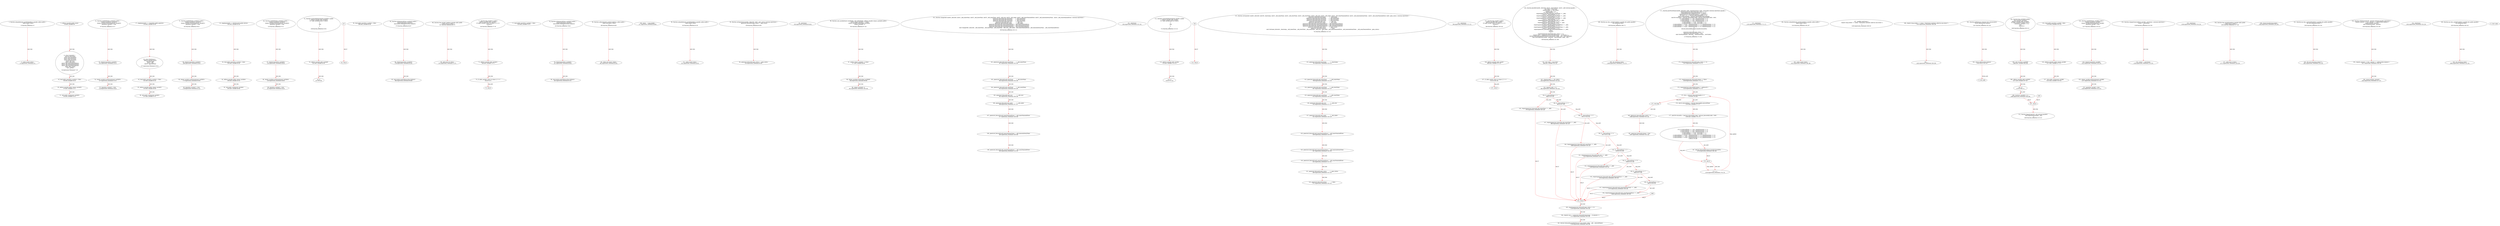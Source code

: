 digraph  {
13 [label="2_ function unhandledsend_unchk26(address payable callee) public {\n    callee.send(5 ether);\n  }\n13-function_definition-3-5", method="unhandledsend_unchk26(address payable callee)", type_label=function_definition];
21 [label="3_ callee.send(5 ether);\n21-expression_statement-4-4", method="unhandledsend_unchk26(address payable callee)", type_label=expression_statement];
29 [label="5_ address payable public owner;\n29-new_variable-6-6", method="", type_label=new_variable];
34 [label="6_ struct GameInfo {\n    uint256 timestamp;\n    uint32 odd_homeTeam;\n    uint32 odd_drawTeam; \n    uint32 odd_awayTeam;\n    uint32 odd_over;\n    uint32 odd_under;\n    uint32 odd_homeTeamAndDraw;\n    uint32 odd_homeAndAwayTeam;\n    uint32 odd_awayTeamAndDraw;\n    uint8  open_status;\n    bool   isDone;\n  }\n34-expression_statement-7-19", method="GameInfo()", type_label=expression_statement];
80 [label="19_ bool public payedOut_unchk20 = false;\n80-new_variable-20-20", method="", type_label=new_variable];
87 [label="20_ address payable public winner_unchk20;\n87-new_variable-21-21", method="", type_label=new_variable];
92 [label="21_ uint public winAmount_unchk20;\n92-new_variable-22-22", method="", type_label=new_variable];
97 [label="22_ function sendToWinner_unchk20() public {\n        require(!payedOut_unchk20);\n        winner_unchk20.send(winAmount_unchk20);\n        payedOut_unchk20 = true;\n    }\n97-function_definition-23-27", method="sendToWinner_unchk20()", type_label=function_definition];
101 [label="23_ require(!payedOut_unchk20);\n101-expression_statement-24-24", method="sendToWinner_unchk20()", type_label=expression_statement];
107 [label="24_ winner_unchk20.send(winAmount_unchk20);\n107-expression_statement-25-25", method="sendToWinner_unchk20()", type_label=expression_statement];
114 [label="25_ payedOut_unchk20 = true;\n114-expression_statement-26-26", method="sendToWinner_unchk20()", type_label=expression_statement];
119 [label="27_ mapping(uint64 => GameInfo) public gameList;\n119-new_variable-28-28", method="", type_label=new_variable];
127 [label="28_ struct BetFixture {\n    address payable player;\n    uint256 stake;\n    uint32  odd;\n    uint16  selectedTeam;\n  }\n127-expression_statement-29-34", method="BetFixture()", type_label=expression_statement];
145 [label="34_ bool public payedOut_unchk32 = false;\n145-new_variable-35-35", method="", type_label=new_variable];
152 [label="35_ address payable public winner_unchk32;\n152-new_variable-36-36", method="", type_label=new_variable];
157 [label="36_ uint public winAmount_unchk32;\n157-new_variable-37-37", method="", type_label=new_variable];
162 [label="37_ function sendToWinner_unchk32() public {\n        require(!payedOut_unchk32);\n        winner_unchk32.send(winAmount_unchk32);\n        payedOut_unchk32 = true;\n    }\n162-function_definition-38-42", method="sendToWinner_unchk32()", type_label=function_definition];
166 [label="38_ require(!payedOut_unchk32);\n166-expression_statement-39-39", method="sendToWinner_unchk32()", type_label=expression_statement];
172 [label="39_ winner_unchk32.send(winAmount_unchk32);\n172-expression_statement-40-40", method="sendToWinner_unchk32()", type_label=expression_statement];
179 [label="40_ payedOut_unchk32 = true;\n179-expression_statement-41-41", method="sendToWinner_unchk32()", type_label=expression_statement];
184 [label="42_ mapping(uint64 => BetFixture[]) public betList;\n184-new_variable-43-43", method="", type_label=new_variable];
193 [label="43_ bool public payedOut_unchk44 = false;\n193-new_variable-44-44", method="", type_label=new_variable];
200 [label="44_ address payable public winner_unchk44;\n200-new_variable-45-45", method="", type_label=new_variable];
205 [label="45_ uint public winAmount_unchk44;\n205-new_variable-46-46", method="", type_label=new_variable];
210 [label="46_ function sendToWinner_unchk44() public {\n        require(!payedOut_unchk44);\n        winner_unchk44.send(winAmount_unchk44);\n        payedOut_unchk44 = true;\n    }\n210-function_definition-47-51", method="sendToWinner_unchk44()", type_label=function_definition];
214 [label="47_ require(!payedOut_unchk44);\n214-expression_statement-48-48", method="sendToWinner_unchk44()", type_label=expression_statement];
220 [label="48_ winner_unchk44.send(winAmount_unchk44);\n220-expression_statement-49-49", method="sendToWinner_unchk44()", type_label=expression_statement];
227 [label="49_ payedOut_unchk44 = true;\n227-expression_statement-50-50", method="sendToWinner_unchk44()", type_label=expression_statement];
238 [label="52_ function UncheckedExternalCall_unchk40 () public\n{  address payable addr_unchk40;\n   if (! addr_unchk40.send (2 ether))  \n      { \n      }\n	else\n      { \n      }\n}\n238-function_definition-53-61", method="UncheckedExternalCall_unchk40()", type_label=function_definition];
242 [label="53_ address payable addr_unchk40;\n242-new_variable-54-54", method="UncheckedExternalCall_unchk40()", type_label=new_variable];
247 [label="54_ if\n247-if-55-60", method="UncheckedExternalCall_unchk40()", type_label=if];
1915 [label="54_ end_if", method="UncheckedExternalCall_unchk40()", type_label=end_if];
268 [label="62_ bool public payedOut_unchk33 = false;\n268-new_variable-63-63", method="", type_label=new_variable];
275 [label="63_ function withdrawLeftOver_unchk33() public {\n        require(payedOut_unchk33);\n        msg.sender.send(address(this).balance);\n    }\n275-function_definition-64-67", method="withdrawLeftOver_unchk33()", type_label=function_definition];
279 [label="64_ require(payedOut_unchk33);\n279-expression_statement-65-65", method="withdrawLeftOver_unchk33()", type_label=expression_statement];
284 [label="65_ msg.sender.send(address(this).balance);\n284-expression_statement-66-66", method="withdrawLeftOver_unchk33()", type_label=expression_statement];
307 [label="68_ function bug_unchk27(address payable addr) public\n      {addr.send (42 ether); }\n307-function_definition-69-70", method="bug_unchk27(address payable addr)", type_label=function_definition];
315 [label="69_ addr.send (42 ether);\n315-expression_statement-70-70", method="bug_unchk27(address payable addr)", type_label=expression_statement];
345 [label="71_ function bug_unchk31() public{\naddress payable addr_unchk31;\nif (!addr_unchk31.send (10 ether) || 1==1)\n	{revert();}\n}\n345-function_definition-72-76", method="bug_unchk31()", type_label=function_definition];
349 [label="72_ address payable addr_unchk31;\n349-new_variable-73-73", method="bug_unchk31()", type_label=new_variable];
354 [label="73_ if_!addr_unchk31.send (10 ether) || 1==1\n354-if-74-75", method="bug_unchk31()", type_label=if];
2022 [label="73_ end_if", method="bug_unchk31()", type_label=end_if];
416 [label="77_ bool public payedOut_unchk45 = false;\n416-new_variable-78-78", method="", type_label=new_variable];
423 [label="78_ function withdrawLeftOver_unchk45() public {\n        require(payedOut_unchk45);\n        msg.sender.send(address(this).balance);\n    }\n423-function_definition-79-82", method="withdrawLeftOver_unchk45()", type_label=function_definition];
427 [label="79_ require(payedOut_unchk45);\n427-expression_statement-80-80", method="withdrawLeftOver_unchk45()", type_label=expression_statement];
432 [label="80_ msg.sender.send(address(this).balance);\n432-expression_statement-81-81", method="withdrawLeftOver_unchk45()", type_label=expression_statement];
483 [label="83_ function callnotchecked_unchk13(address callee) public {\n    callee.call.value(1 ether);\n  }\n483-function_definition-84-86", method="callnotchecked_unchk13(address callee)", type_label=function_definition];
491 [label="84_ callee.call.value(1 ether);\n491-expression_statement-85-85", method="callnotchecked_unchk13(address callee)", type_label=expression_statement];
517 [label="88_ owner   = msg.sender;\n517-expression_statement-89-89", method="", type_label=expression_statement];
523 [label="90_ function unhandledsend_unchk38(address payable callee) public {\n    callee.send(5 ether);\n  }\n523-function_definition-91-93", method="unhandledsend_unchk38(address payable callee)", type_label=function_definition];
531 [label="91_ callee.send(5 ether);\n531-expression_statement-92-92", method="unhandledsend_unchk38(address payable callee)", type_label=expression_statement];
539 [label="93_ function setOpenStatus(uint64 _fixtureId, uint8 _open_status) external onlyOwner {\n    gameList[_fixtureId].open_status = _open_status;\n  }\n539-function_definition-94-96", method="setOpenStatus(uint64 _fixtureId,uint8 _open_status)", type_label=function_definition];
550 [label="93_ onlyOwner\n550-expression_statement-94-94", method="setOpenStatus(uint64 _fixtureId,uint8 _open_status)", type_label=expression_statement];
553 [label="94_ gameList[_fixtureId].open_status = _open_status;\n553-expression_statement-95-95", method="setOpenStatus(uint64 _fixtureId,uint8 _open_status)", type_label=expression_statement];
561 [label="96_ function cash_unchk46(uint roundIndex, uint subpotIndex, address payable winner_unchk46) public{\n        uint64 subpot_unchk46 = 3 ether;\n        winner_unchk46.send(subpot_unchk46);   \n        subpot_unchk46= 0;\n}\n561-function_definition-97-101", method="cash_unchk46(uint roundIndex,uint subpotIndex,address payable winner_unchk46)", type_label=function_definition];
577 [label="97_ uint64 subpot_unchk46 = 3 ether;\n577-new_variable-98-98", method="cash_unchk46(uint roundIndex,uint subpotIndex,address payable winner_unchk46)", type_label=new_variable];
584 [label="98_ winner_unchk46.send(subpot_unchk46);\n584-expression_statement-99-99", method="cash_unchk46(uint roundIndex,uint subpotIndex,address payable winner_unchk46)", type_label=expression_statement];
591 [label="99_ subpot_unchk46= 0;\n591-expression_statement-100-100", method="cash_unchk46(uint roundIndex,uint subpotIndex,address payable winner_unchk46)", type_label=expression_statement];
595 [label="101_ function changeOdd (uint64 _fixtureId, uint32 _odd_homeTeam, uint32 _odd_drawTeam, uint32 _odd_awayTeam, uint32 _odd_over, uint32 _odd_under, uint32 _odd_homeTeamAndDraw, uint32 _odd_homeAndAwayTeam , uint32 _odd_awayTeamAndDraw ) external onlyOwner {\n    gameList[_fixtureId].odd_homeTeam        = _odd_homeTeam;\n    gameList[_fixtureId].odd_drawTeam        = _odd_drawTeam;\n    gameList[_fixtureId].odd_awayTeam        = _odd_awayTeam;\n    gameList[_fixtureId].odd_over            = _odd_over;\n    gameList[_fixtureId].odd_under           = _odd_under;\n    gameList[_fixtureId].odd_homeTeamAndDraw = _odd_homeTeamAndDraw;\n    gameList[_fixtureId].odd_homeAndAwayTeam = _odd_homeAndAwayTeam;\n    gameList[_fixtureId].odd_awayTeamAndDraw = _odd_awayTeamAndDraw;\n    emit ChangeOdd (_fixtureId, _odd_homeTeam, _odd_drawTeam, _odd_awayTeam, _odd_over, _odd_under, _odd_homeTeamAndDraw, _odd_homeAndAwayTeam , _odd_awayTeamAndDraw);\n  }\n595-function_definition-102-112", method="changeOdd(uint64 _fixtureId,uint32 _odd_homeTeam,uint32 _odd_drawTeam,uint32 _odd_awayTeam,uint32 _odd_over,uint32 _odd_under,uint32 _odd_homeTeamAndDraw,uint32 _odd_homeAndAwayTeam,uint32 _odd_awayTeamAndDraw)", type_label=function_definition];
634 [label="101_ onlyOwner\n634-expression_statement-102-102", method="changeOdd(uint64 _fixtureId,uint32 _odd_homeTeam,uint32 _odd_drawTeam,uint32 _odd_awayTeam,uint32 _odd_over,uint32 _odd_under,uint32 _odd_homeTeamAndDraw,uint32 _odd_homeAndAwayTeam,uint32 _odd_awayTeamAndDraw)", type_label=expression_statement];
637 [label="102_ gameList[_fixtureId].odd_homeTeam        = _odd_homeTeam;\n637-expression_statement-103-103", method="changeOdd(uint64 _fixtureId,uint32 _odd_homeTeam,uint32 _odd_drawTeam,uint32 _odd_awayTeam,uint32 _odd_over,uint32 _odd_under,uint32 _odd_homeTeamAndDraw,uint32 _odd_homeAndAwayTeam,uint32 _odd_awayTeamAndDraw)", type_label=expression_statement];
645 [label="103_ gameList[_fixtureId].odd_drawTeam        = _odd_drawTeam;\n645-expression_statement-104-104", method="changeOdd(uint64 _fixtureId,uint32 _odd_homeTeam,uint32 _odd_drawTeam,uint32 _odd_awayTeam,uint32 _odd_over,uint32 _odd_under,uint32 _odd_homeTeamAndDraw,uint32 _odd_homeAndAwayTeam,uint32 _odd_awayTeamAndDraw)", type_label=expression_statement];
653 [label="104_ gameList[_fixtureId].odd_awayTeam        = _odd_awayTeam;\n653-expression_statement-105-105", method="changeOdd(uint64 _fixtureId,uint32 _odd_homeTeam,uint32 _odd_drawTeam,uint32 _odd_awayTeam,uint32 _odd_over,uint32 _odd_under,uint32 _odd_homeTeamAndDraw,uint32 _odd_homeAndAwayTeam,uint32 _odd_awayTeamAndDraw)", type_label=expression_statement];
661 [label="105_ gameList[_fixtureId].odd_over            = _odd_over;\n661-expression_statement-106-106", method="changeOdd(uint64 _fixtureId,uint32 _odd_homeTeam,uint32 _odd_drawTeam,uint32 _odd_awayTeam,uint32 _odd_over,uint32 _odd_under,uint32 _odd_homeTeamAndDraw,uint32 _odd_homeAndAwayTeam,uint32 _odd_awayTeamAndDraw)", type_label=expression_statement];
669 [label="106_ gameList[_fixtureId].odd_under           = _odd_under;\n669-expression_statement-107-107", method="changeOdd(uint64 _fixtureId,uint32 _odd_homeTeam,uint32 _odd_drawTeam,uint32 _odd_awayTeam,uint32 _odd_over,uint32 _odd_under,uint32 _odd_homeTeamAndDraw,uint32 _odd_homeAndAwayTeam,uint32 _odd_awayTeamAndDraw)", type_label=expression_statement];
677 [label="107_ gameList[_fixtureId].odd_homeTeamAndDraw = _odd_homeTeamAndDraw;\n677-expression_statement-108-108", method="changeOdd(uint64 _fixtureId,uint32 _odd_homeTeam,uint32 _odd_drawTeam,uint32 _odd_awayTeam,uint32 _odd_over,uint32 _odd_under,uint32 _odd_homeTeamAndDraw,uint32 _odd_homeAndAwayTeam,uint32 _odd_awayTeamAndDraw)", type_label=expression_statement];
685 [label="108_ gameList[_fixtureId].odd_homeAndAwayTeam = _odd_homeAndAwayTeam;\n685-expression_statement-109-109", method="changeOdd(uint64 _fixtureId,uint32 _odd_homeTeam,uint32 _odd_drawTeam,uint32 _odd_awayTeam,uint32 _odd_over,uint32 _odd_under,uint32 _odd_homeTeamAndDraw,uint32 _odd_homeAndAwayTeam,uint32 _odd_awayTeamAndDraw)", type_label=expression_statement];
693 [label="109_ gameList[_fixtureId].odd_awayTeamAndDraw = _odd_awayTeamAndDraw;\n693-expression_statement-110-110", method="changeOdd(uint64 _fixtureId,uint32 _odd_homeTeam,uint32 _odd_drawTeam,uint32 _odd_awayTeam,uint32 _odd_over,uint32 _odd_under,uint32 _odd_homeTeamAndDraw,uint32 _odd_homeAndAwayTeam,uint32 _odd_awayTeamAndDraw)", type_label=expression_statement];
721 [label="112_ function UncheckedExternalCall_unchk4 () public\n{  address payable addr_unchk4;\n   if (! addr_unchk4.send (42 ether))  \n      { \n      }\n	else\n      { \n      }\n}\n721-function_definition-113-121", method="UncheckedExternalCall_unchk4()", type_label=function_definition];
725 [label="113_ address payable addr_unchk4;\n725-new_variable-114-114", method="UncheckedExternalCall_unchk4()", type_label=new_variable];
730 [label="114_ if\n730-if-115-120", method="UncheckedExternalCall_unchk4()", type_label=if];
2398 [label="114_ end_if", method="UncheckedExternalCall_unchk4()", type_label=end_if];
741 [label="121_ function setGameInfo (uint64 _fixtureId, uint256 _timestamp, uint32 _odd_homeTeam, uint32 _odd_drawTeam, uint32 _odd_awayTeam, uint32 _odd_over, uint32 _odd_under, uint32 _odd_homeTeamAndDraw, uint32 _odd_homeAndAwayTeam , uint32 _odd_awayTeamAndDraw, uint8 _open_status ) external onlyOwner {\n    gameList[_fixtureId].timestamp           = _timestamp;\n    gameList[_fixtureId].odd_homeTeam        = _odd_homeTeam;\n    gameList[_fixtureId].odd_drawTeam        = _odd_drawTeam;\n    gameList[_fixtureId].odd_awayTeam        = _odd_awayTeam;\n    gameList[_fixtureId].odd_over            = _odd_over;\n    gameList[_fixtureId].odd_under           = _odd_under;\n    gameList[_fixtureId].odd_homeTeamAndDraw = _odd_homeTeamAndDraw;\n    gameList[_fixtureId].odd_homeAndAwayTeam = _odd_homeAndAwayTeam;\n    gameList[_fixtureId].odd_awayTeamAndDraw = _odd_awayTeamAndDraw;\n    gameList[_fixtureId].open_status         = _open_status;\n    gameList[_fixtureId].isDone              = false;\n    emit SetGame(_fixtureId, _timestamp, _odd_homeTeam, _odd_drawTeam, _odd_awayTeam, _odd_over, _odd_under, _odd_homeTeamAndDraw, _odd_homeAndAwayTeam , _odd_awayTeamAndDraw, _open_status);\n  }\n741-function_definition-122-135", method="setGameInfo(uint64 _fixtureId,uint256 _timestamp,uint32 _odd_homeTeam,uint32 _odd_drawTeam,uint32 _odd_awayTeam,uint32 _odd_over,uint32 _odd_under,uint32 _odd_homeTeamAndDraw,uint32 _odd_homeAndAwayTeam,uint32 _odd_awayTeamAndDraw,uint8 _open_status)", type_label=function_definition];
788 [label="121_ onlyOwner\n788-expression_statement-122-122", method="setGameInfo(uint64 _fixtureId,uint256 _timestamp,uint32 _odd_homeTeam,uint32 _odd_drawTeam,uint32 _odd_awayTeam,uint32 _odd_over,uint32 _odd_under,uint32 _odd_homeTeamAndDraw,uint32 _odd_homeAndAwayTeam,uint32 _odd_awayTeamAndDraw,uint8 _open_status)", type_label=expression_statement];
791 [label="122_ gameList[_fixtureId].timestamp           = _timestamp;\n791-expression_statement-123-123", method="setGameInfo(uint64 _fixtureId,uint256 _timestamp,uint32 _odd_homeTeam,uint32 _odd_drawTeam,uint32 _odd_awayTeam,uint32 _odd_over,uint32 _odd_under,uint32 _odd_homeTeamAndDraw,uint32 _odd_homeAndAwayTeam,uint32 _odd_awayTeamAndDraw,uint8 _open_status)", type_label=expression_statement];
799 [label="123_ gameList[_fixtureId].odd_homeTeam        = _odd_homeTeam;\n799-expression_statement-124-124", method="setGameInfo(uint64 _fixtureId,uint256 _timestamp,uint32 _odd_homeTeam,uint32 _odd_drawTeam,uint32 _odd_awayTeam,uint32 _odd_over,uint32 _odd_under,uint32 _odd_homeTeamAndDraw,uint32 _odd_homeAndAwayTeam,uint32 _odd_awayTeamAndDraw,uint8 _open_status)", type_label=expression_statement];
807 [label="124_ gameList[_fixtureId].odd_drawTeam        = _odd_drawTeam;\n807-expression_statement-125-125", method="setGameInfo(uint64 _fixtureId,uint256 _timestamp,uint32 _odd_homeTeam,uint32 _odd_drawTeam,uint32 _odd_awayTeam,uint32 _odd_over,uint32 _odd_under,uint32 _odd_homeTeamAndDraw,uint32 _odd_homeAndAwayTeam,uint32 _odd_awayTeamAndDraw,uint8 _open_status)", type_label=expression_statement];
815 [label="125_ gameList[_fixtureId].odd_awayTeam        = _odd_awayTeam;\n815-expression_statement-126-126", method="setGameInfo(uint64 _fixtureId,uint256 _timestamp,uint32 _odd_homeTeam,uint32 _odd_drawTeam,uint32 _odd_awayTeam,uint32 _odd_over,uint32 _odd_under,uint32 _odd_homeTeamAndDraw,uint32 _odd_homeAndAwayTeam,uint32 _odd_awayTeamAndDraw,uint8 _open_status)", type_label=expression_statement];
823 [label="126_ gameList[_fixtureId].odd_over            = _odd_over;\n823-expression_statement-127-127", method="setGameInfo(uint64 _fixtureId,uint256 _timestamp,uint32 _odd_homeTeam,uint32 _odd_drawTeam,uint32 _odd_awayTeam,uint32 _odd_over,uint32 _odd_under,uint32 _odd_homeTeamAndDraw,uint32 _odd_homeAndAwayTeam,uint32 _odd_awayTeamAndDraw,uint8 _open_status)", type_label=expression_statement];
831 [label="127_ gameList[_fixtureId].odd_under           = _odd_under;\n831-expression_statement-128-128", method="setGameInfo(uint64 _fixtureId,uint256 _timestamp,uint32 _odd_homeTeam,uint32 _odd_drawTeam,uint32 _odd_awayTeam,uint32 _odd_over,uint32 _odd_under,uint32 _odd_homeTeamAndDraw,uint32 _odd_homeAndAwayTeam,uint32 _odd_awayTeamAndDraw,uint8 _open_status)", type_label=expression_statement];
839 [label="128_ gameList[_fixtureId].odd_homeTeamAndDraw = _odd_homeTeamAndDraw;\n839-expression_statement-129-129", method="setGameInfo(uint64 _fixtureId,uint256 _timestamp,uint32 _odd_homeTeam,uint32 _odd_drawTeam,uint32 _odd_awayTeam,uint32 _odd_over,uint32 _odd_under,uint32 _odd_homeTeamAndDraw,uint32 _odd_homeAndAwayTeam,uint32 _odd_awayTeamAndDraw,uint8 _open_status)", type_label=expression_statement];
847 [label="129_ gameList[_fixtureId].odd_homeAndAwayTeam = _odd_homeAndAwayTeam;\n847-expression_statement-130-130", method="setGameInfo(uint64 _fixtureId,uint256 _timestamp,uint32 _odd_homeTeam,uint32 _odd_drawTeam,uint32 _odd_awayTeam,uint32 _odd_over,uint32 _odd_under,uint32 _odd_homeTeamAndDraw,uint32 _odd_homeAndAwayTeam,uint32 _odd_awayTeamAndDraw,uint8 _open_status)", type_label=expression_statement];
855 [label="130_ gameList[_fixtureId].odd_awayTeamAndDraw = _odd_awayTeamAndDraw;\n855-expression_statement-131-131", method="setGameInfo(uint64 _fixtureId,uint256 _timestamp,uint32 _odd_homeTeam,uint32 _odd_drawTeam,uint32 _odd_awayTeam,uint32 _odd_over,uint32 _odd_under,uint32 _odd_homeTeamAndDraw,uint32 _odd_homeAndAwayTeam,uint32 _odd_awayTeamAndDraw,uint8 _open_status)", type_label=expression_statement];
863 [label="131_ gameList[_fixtureId].open_status         = _open_status;\n863-expression_statement-132-132", method="setGameInfo(uint64 _fixtureId,uint256 _timestamp,uint32 _odd_homeTeam,uint32 _odd_drawTeam,uint32 _odd_awayTeam,uint32 _odd_over,uint32 _odd_under,uint32 _odd_homeTeamAndDraw,uint32 _odd_homeAndAwayTeam,uint32 _odd_awayTeamAndDraw,uint8 _open_status)", type_label=expression_statement];
871 [label="132_ gameList[_fixtureId].isDone              = false;\n871-expression_statement-133-133", method="setGameInfo(uint64 _fixtureId,uint256 _timestamp,uint32 _odd_homeTeam,uint32 _odd_drawTeam,uint32 _odd_awayTeam,uint32 _odd_over,uint32 _odd_under,uint32 _odd_homeTeamAndDraw,uint32 _odd_homeAndAwayTeam,uint32 _odd_awayTeamAndDraw,uint8 _open_status)", type_label=expression_statement];
904 [label="135_ function bug_unchk7() public{\naddress payable addr_unchk7;\nif (!addr_unchk7.send (10 ether) || 1==1)\n	{revert();}\n}\n904-function_definition-136-140", method="bug_unchk7()", type_label=function_definition];
908 [label="136_ address payable addr_unchk7;\n908-new_variable-137-137", method="bug_unchk7()", type_label=new_variable];
913 [label="137_ if_!addr_unchk7.send (10 ether) || 1==1\n913-if-138-139", method="bug_unchk7()", type_label=if];
2581 [label="137_ end_if", method="bug_unchk7()", type_label=end_if];
929 [label="140_ function placeBet(uint64 _fixtureId, uint16 _selectedTeam, uint32 _odd) external payable  {\n    uint stake = msg.value;\n    require(stake >= .001 ether);\n    require(_odd != 0 );\n    if (_selectedTeam == 1 ) {\n      require(gameList[_fixtureId].odd_homeTeam == _odd);\n    } else if ( _selectedTeam == 2) {\n      require(gameList[_fixtureId].odd_drawTeam == _odd);\n    } else if ( _selectedTeam == 3) {\n      require(gameList[_fixtureId].odd_awayTeam == _odd);\n    } else if ( _selectedTeam == 4) {\n      require(gameList[_fixtureId].odd_over == _odd);\n    } else if ( _selectedTeam == 5) {\n      require(gameList[_fixtureId].odd_under == _odd);\n    } else if ( _selectedTeam == 6) {\n      require(gameList[_fixtureId].odd_homeTeamAndDraw == _odd);\n    } else if ( _selectedTeam == 7) {\n      require(gameList[_fixtureId].odd_homeAndAwayTeam == _odd);\n    } else if ( _selectedTeam == 8) {\n      require(gameList[_fixtureId].odd_awayTeamAndDraw == _odd);\n    } else {\n      revert();\n    }\n    require(gameList[_fixtureId].open_status == 3);\n    require( now < ( gameList[_fixtureId].timestamp  - 10 minutes ) );\n    betList[_fixtureId].push(BetFixture( msg.sender, stake,  _odd, _selectedTeam));\n    emit NewStake(msg.sender, _fixtureId, _selectedTeam, stake, _odd );\n  }\n929-function_definition-141-168", method="placeBet(uint64 _fixtureId,uint16 _selectedTeam,uint32 _odd)", type_label=function_definition];
946 [label="141_ uint stake = msg.value;\n946-new_variable-142-142", method="placeBet(uint64 _fixtureId,uint16 _selectedTeam,uint32 _odd)", type_label=new_variable];
954 [label="142_ require(stake >= .001 ether);\n954-expression_statement-143-143", method="placeBet(uint64 _fixtureId,uint16 _selectedTeam,uint32 _odd)", type_label=expression_statement];
962 [label="143_ require(_odd != 0 );\n962-expression_statement-144-144", method="placeBet(uint64 _fixtureId,uint16 _selectedTeam,uint32 _odd)", type_label=expression_statement];
969 [label="144_ if__selectedTeam == 1\n969-if-145-163", method="placeBet(uint64 _fixtureId,uint16 _selectedTeam,uint32 _odd)", type_label=if];
2637 [label="144_ end_if", method="placeBet(uint64 _fixtureId,uint16 _selectedTeam,uint32 _odd)", type_label=end_if];
974 [label="145_ require(gameList[_fixtureId].odd_homeTeam == _odd);\n974-expression_statement-146-146", method="placeBet(uint64 _fixtureId,uint16 _selectedTeam,uint32 _odd)", type_label=expression_statement];
985 [label="146_ if__selectedTeam == 2\n985-if-147-163", method="placeBet(uint64 _fixtureId,uint16 _selectedTeam,uint32 _odd)", type_label=if];
990 [label="147_ require(gameList[_fixtureId].odd_drawTeam == _odd);\n990-expression_statement-148-148", method="placeBet(uint64 _fixtureId,uint16 _selectedTeam,uint32 _odd)", type_label=expression_statement];
1001 [label="148_ if__selectedTeam == 3\n1001-if-149-163", method="placeBet(uint64 _fixtureId,uint16 _selectedTeam,uint32 _odd)", type_label=if];
1006 [label="149_ require(gameList[_fixtureId].odd_awayTeam == _odd);\n1006-expression_statement-150-150", method="placeBet(uint64 _fixtureId,uint16 _selectedTeam,uint32 _odd)", type_label=expression_statement];
1017 [label="150_ if__selectedTeam == 4\n1017-if-151-163", method="placeBet(uint64 _fixtureId,uint16 _selectedTeam,uint32 _odd)", type_label=if];
1022 [label="151_ require(gameList[_fixtureId].odd_over == _odd);\n1022-expression_statement-152-152", method="placeBet(uint64 _fixtureId,uint16 _selectedTeam,uint32 _odd)", type_label=expression_statement];
1033 [label="152_ if__selectedTeam == 5\n1033-if-153-163", method="placeBet(uint64 _fixtureId,uint16 _selectedTeam,uint32 _odd)", type_label=if];
1038 [label="153_ require(gameList[_fixtureId].odd_under == _odd);\n1038-expression_statement-154-154", method="placeBet(uint64 _fixtureId,uint16 _selectedTeam,uint32 _odd)", type_label=expression_statement];
1049 [label="154_ if__selectedTeam == 6\n1049-if-155-163", method="placeBet(uint64 _fixtureId,uint16 _selectedTeam,uint32 _odd)", type_label=if];
1054 [label="155_ require(gameList[_fixtureId].odd_homeTeamAndDraw == _odd);\n1054-expression_statement-156-156", method="placeBet(uint64 _fixtureId,uint16 _selectedTeam,uint32 _odd)", type_label=expression_statement];
1065 [label="156_ if__selectedTeam == 7\n1065-if-157-163", method="placeBet(uint64 _fixtureId,uint16 _selectedTeam,uint32 _odd)", type_label=if];
1070 [label="157_ require(gameList[_fixtureId].odd_homeAndAwayTeam == _odd);\n1070-expression_statement-158-158", method="placeBet(uint64 _fixtureId,uint16 _selectedTeam,uint32 _odd)", type_label=expression_statement];
1081 [label="158_ if__selectedTeam == 8\n1081-if-159-163", method="placeBet(uint64 _fixtureId,uint16 _selectedTeam,uint32 _odd)", type_label=if];
1086 [label="159_ require(gameList[_fixtureId].odd_awayTeamAndDraw == _odd);\n1086-expression_statement-160-160", method="placeBet(uint64 _fixtureId,uint16 _selectedTeam,uint32 _odd)", type_label=expression_statement];
1100 [label="163_ require(gameList[_fixtureId].open_status == 3);\n1100-expression_statement-164-164", method="placeBet(uint64 _fixtureId,uint16 _selectedTeam,uint32 _odd)", type_label=expression_statement];
1111 [label="164_ require( now < ( gameList[_fixtureId].timestamp  - 10 minutes ) );\n1111-expression_statement-165-165", method="placeBet(uint64 _fixtureId,uint16 _selectedTeam,uint32 _odd)", type_label=expression_statement];
1126 [label="165_ betList[_fixtureId].push(BetFixture( msg.sender, stake,  _odd, _selectedTeam));\n1126-expression_statement-166-166", method="placeBet(uint64 _fixtureId,uint16 _selectedTeam,uint32 _odd)", type_label=expression_statement];
1160 [label="168_ function my_func_unchk23(address payable dst) public payable{\n        dst.send(msg.value);\n    }\n1160-function_definition-169-171", method="my_func_unchk23(address payable dst)", type_label=function_definition];
1169 [label="169_ dst.send(msg.value);\n1169-expression_statement-170-170", method="my_func_unchk23(address payable dst)", type_label=expression_statement];
1178 [label="171_ function givePrizeMoney(uint64 _fixtureId, uint8 _homeDrawAway, uint8 _overUnder) external onlyOwner payable {\n    require(gameList[_fixtureId].open_status == 3);\n    require(gameList[_fixtureId].isDone == false);\n    require(betList[_fixtureId][0].player != address(0) );\n    for (uint i= 0 ; i < betList[_fixtureId].length; i++){\n      uint16 selectedTeam = betList[_fixtureId][i].selectedTeam;\n      uint256 returnEth = (betList[_fixtureId][i].stake * betList[_fixtureId][i].odd) / 1000 ;\n      if ( (selectedTeam == 1 && _homeDrawAway == 1) \n        || (selectedTeam == 2 && _homeDrawAway == 2) \n        || (selectedTeam == 3 && _homeDrawAway == 3) \n        || (selectedTeam == 4 && _overUnder == 1) \n        || (selectedTeam == 5 && _overUnder == 2) \n        || (selectedTeam == 6 && ( _homeDrawAway == 1 || _homeDrawAway == 2) )\n        || (selectedTeam == 7 && ( _homeDrawAway == 1 || _homeDrawAway == 3) )\n        || (selectedTeam == 8 && ( _homeDrawAway == 3 || _homeDrawAway == 2) ) \n        ){ \n        betList[_fixtureId][i].player.transfer(returnEth);\n      }\n    }\n    gameList[_fixtureId].open_status = 5;\n    gameList[_fixtureId].isDone = true;  \n    emit GivePrizeMoney( _fixtureId,  _homeDrawAway,  _overUnder);\n  }\n1178-function_definition-172-194", method="givePrizeMoney(uint64 _fixtureId,uint8 _homeDrawAway,uint8 _overUnder)", type_label=function_definition];
1193 [label="171_ onlyOwner\n1193-expression_statement-172-172", method="givePrizeMoney(uint64 _fixtureId,uint8 _homeDrawAway,uint8 _overUnder)", type_label=expression_statement];
1197 [label="172_ require(gameList[_fixtureId].open_status == 3);\n1197-expression_statement-173-173", method="givePrizeMoney(uint64 _fixtureId,uint8 _homeDrawAway,uint8 _overUnder)", type_label=expression_statement];
1208 [label="173_ require(gameList[_fixtureId].isDone == false);\n1208-expression_statement-174-174", method="givePrizeMoney(uint64 _fixtureId,uint8 _homeDrawAway,uint8 _overUnder)", type_label=expression_statement];
1220 [label="174_ require(betList[_fixtureId][0].player != address(0) );\n1220-expression_statement-175-175", method="givePrizeMoney(uint64 _fixtureId,uint8 _homeDrawAway,uint8 _overUnder)", type_label=expression_statement];
1235 [label="175_ for(i < betList[_fixtureId].length;;i++)\n1235-for-176-190", method="givePrizeMoney(uint64 _fixtureId,uint8 _homeDrawAway,uint8 _overUnder)", type_label=for];
2903 [label="175_ end_loop", method="givePrizeMoney(uint64 _fixtureId,uint8 _homeDrawAway,uint8 _overUnder)", type_label=end_loop];
1250 [label="175_ i++\n1250-expression_statement-176-176", method="givePrizeMoney(uint64 _fixtureId,uint8 _homeDrawAway,uint8 _overUnder)", type_label=expression_statement];
1253 [label="176_ uint16 selectedTeam = betList[_fixtureId][i].selectedTeam;\n1253-new_variable-177-177", method="givePrizeMoney(uint64 _fixtureId,uint8 _homeDrawAway,uint8 _overUnder)", type_label=new_variable];
1265 [label="177_ uint256 returnEth = (betList[_fixtureId][i].stake * betList[_fixtureId][i].odd) / 1000 ;\n1265-new_variable-178-178", method="givePrizeMoney(uint64 _fixtureId,uint8 _homeDrawAway,uint8 _overUnder)", type_label=new_variable];
1288 [label="178_ if_(selectedTeam == 1 && _homeDrawAway == 1) \n        || (selectedTeam == 2 && _homeDrawAway == 2) \n        || (selectedTeam == 3 && _homeDrawAway == 3) \n        || (selectedTeam == 4 && _overUnder == 1) \n        || (selectedTeam == 5 && _overUnder == 2) \n        || (selectedTeam == 6 && ( _homeDrawAway == 1 || _homeDrawAway == 2) )\n        || (selectedTeam == 7 && ( _homeDrawAway == 1 || _homeDrawAway == 3) )\n        || (selectedTeam == 8 && ( _homeDrawAway == 3 || _homeDrawAway == 2) )\n1288-if-179-189", method="givePrizeMoney(uint64 _fixtureId,uint8 _homeDrawAway,uint8 _overUnder)", type_label=if];
2956 [label="178_ end_if", method="givePrizeMoney(uint64 _fixtureId,uint8 _homeDrawAway,uint8 _overUnder)", type_label=end_if];
1376 [label="187_ betList[_fixtureId][i].player.transfer(returnEth);\n1376-expression_statement-188-188", method="givePrizeMoney(uint64 _fixtureId,uint8 _homeDrawAway,uint8 _overUnder)", type_label=expression_statement];
1389 [label="190_ gameList[_fixtureId].open_status = 5;\n1389-expression_statement-191-191", method="givePrizeMoney(uint64 _fixtureId,uint8 _homeDrawAway,uint8 _overUnder)", type_label=expression_statement];
1397 [label="191_ gameList[_fixtureId].isDone = true;\n1397-expression_statement-192-192", method="givePrizeMoney(uint64 _fixtureId,uint8 _homeDrawAway,uint8 _overUnder)", type_label=expression_statement];
1414 [label="194_ function unhandledsend_unchk14(address payable callee) public {\n    callee.send(5 ether);\n  }\n1414-function_definition-195-197", method="unhandledsend_unchk14(address payable callee)", type_label=function_definition];
1422 [label="195_ callee.send(5 ether);\n1422-expression_statement-196-196", method="unhandledsend_unchk14(address payable callee)", type_label=expression_statement];
1430 [label="197_ modifier onlyOwner {\n    require (msg.sender == owner, \"OnlyOwner methods called by non-owner.\");\n    _;\n  }\n1430-expression_statement-198-201", method="", type_label=expression_statement];
1433 [label="198_ require (msg.sender == owner, \"OnlyOwner methods called by non-owner.\");\n1433-expression_statement-199-199", method="", type_label=expression_statement];
1445 [label="199_ _;\n1445-expression_statement-200-200", method="", type_label=expression_statement];
1447 [label="201_ function getBalance() external view returns(uint){\n    return address(this).balance;\n  }\n1447-function_definition-202-204", method="getBalance()", type_label=function_definition];
1456 [label="202_ return address(this).balance;\n1456-return-203-203", method="getBalance()", type_label=return];
1462 [label="204_ function bug_unchk30() public{\nuint receivers_unchk30;\naddress payable addr_unchk30;\nif (!addr_unchk30.send(42 ether))\n	{receivers_unchk30 +=1;}\nelse\n	{revert();}\n}\n1462-function_definition-205-212", method="bug_unchk30()", type_label=function_definition];
1466 [label="205_ uint receivers_unchk30;\n1466-new_variable-206-206", method="bug_unchk30()", type_label=new_variable];
1471 [label="206_ address payable addr_unchk30;\n1471-new_variable-207-207", method="bug_unchk30()", type_label=new_variable];
1476 [label="207_ if\n1476-if-208-211", method="bug_unchk30()", type_label=if];
3144 [label="207_ end_if", method="bug_unchk30()", type_label=end_if];
1486 [label="208_ receivers_unchk30 +=1;\n1486-expression_statement-209-209", method="bug_unchk30()", type_label=expression_statement];
1493 [label="212_ function deposit(uint256 _eth) external payable{\n    emit Deposit(msg.sender, _eth);\n  }\n1493-function_definition-213-215", method="deposit(uint256 _eth)", type_label=function_definition];
1510 [label="215_ bool public payedOut_unchk8 = false;\n1510-new_variable-216-216", method="", type_label=new_variable];
1517 [label="216_ address payable public winner_unchk8;\n1517-new_variable-217-217", method="", type_label=new_variable];
1522 [label="217_ uint public winAmount_unchk8;\n1522-new_variable-218-218", method="", type_label=new_variable];
1527 [label="218_ function sendToWinner_unchk8() public {\n        require(!payedOut_unchk8);\n        winner_unchk8.send(winAmount_unchk8);\n        payedOut_unchk8 = true;\n    }\n1527-function_definition-219-223", method="sendToWinner_unchk8()", type_label=function_definition];
1531 [label="219_ require(!payedOut_unchk8);\n1531-expression_statement-220-220", method="sendToWinner_unchk8()", type_label=expression_statement];
1537 [label="220_ winner_unchk8.send(winAmount_unchk8);\n1537-expression_statement-221-221", method="sendToWinner_unchk8()", type_label=expression_statement];
1544 [label="221_ payedOut_unchk8 = true;\n1544-expression_statement-222-222", method="sendToWinner_unchk8()", type_label=expression_statement];
1549 [label="223_ function changeOwner(address payable _newOwner ) external onlyOwner {\n    owner = _newOwner;\n  }\n1549-function_definition-224-226", method="changeOwner(address payable _newOwner)", type_label=function_definition];
1556 [label="223_ onlyOwner\n1556-expression_statement-224-224", method="changeOwner(address payable _newOwner)", type_label=expression_statement];
1559 [label="224_ owner = _newOwner;\n1559-expression_statement-225-225", method="changeOwner(address payable _newOwner)", type_label=expression_statement];
1563 [label="226_ function bug_unchk39(address payable addr) public\n      {addr.send (4 ether); }\n1563-function_definition-227-228", method="bug_unchk39(address payable addr)", type_label=function_definition];
1571 [label="227_ addr.send (4 ether);\n1571-expression_statement-228-228", method="bug_unchk39(address payable addr)", type_label=expression_statement];
1583 [label="229_ owner.transfer(msg.value);\n1583-expression_statement-230-230", method="", type_label=expression_statement];
1592 [label="231_ function my_func_uncheck36(address payable dst) public payable{\n        dst.call.value(msg.value)(\"\");\n    }\n1592-function_definition-232-234", method="my_func_uncheck36(address payable dst)", type_label=function_definition];
1601 [label="232_ dst.call.value(msg.value)(\"\");\n1601-expression_statement-233-233", method="my_func_uncheck36(address payable dst)", type_label=expression_statement];
1616 [label="234_ function withdraw(uint256 _amount) external payable onlyOwner {\n    require(_amount > 0 && _amount <= address(this).balance );\n    owner.transfer(_amount);\n    emit Withdraw(owner, _amount);\n  }\n1616-function_definition-235-239", method="withdraw(uint256 _amount)", type_label=function_definition];
1624 [label="234_ onlyOwner\n1624-expression_statement-235-235", method="withdraw(uint256 _amount)", type_label=expression_statement];
1627 [label="235_ require(_amount > 0 && _amount <= address(this).balance );\n1627-expression_statement-236-236", method="withdraw(uint256 _amount)", type_label=expression_statement];
1642 [label="236_ owner.transfer(_amount);\n1642-expression_statement-237-237", method="withdraw(uint256 _amount)", type_label=expression_statement];
1655 [label="239_ function my_func_unchk35(address payable dst) public payable{\n        dst.send(msg.value);\n    }\n1655-function_definition-240-242", method="my_func_unchk35(address payable dst)", type_label=function_definition];
1664 [label="240_ dst.send(msg.value);\n1664-expression_statement-241-241", method="my_func_unchk35(address payable dst)", type_label=expression_statement];
1 [label="0_ start_node", method="", type_label=start];
2 [label="0_ exit_node", method="", type_label=exit];
257;
740;
1098;
1491;
13 -> 21  [color=red, controlflow_type=next_line, edge_type=CFG_edge, key=0, label=next_line];
29 -> 34  [color=red, controlflow_type=next_line, edge_type=CFG_edge, key=0, label=next_line];
34 -> 80  [color=red, controlflow_type=next_line, edge_type=CFG_edge, key=0, label=next_line];
80 -> 87  [color=red, controlflow_type=next_line, edge_type=CFG_edge, key=0, label=next_line];
87 -> 92  [color=red, controlflow_type=next_line, edge_type=CFG_edge, key=0, label=next_line];
97 -> 101  [color=red, controlflow_type=next_line, edge_type=CFG_edge, key=0, label=next_line];
101 -> 107  [color=red, controlflow_type=next_line, edge_type=CFG_edge, key=0, label=next_line];
107 -> 114  [color=red, controlflow_type=next_line, edge_type=CFG_edge, key=0, label=next_line];
119 -> 127  [color=red, controlflow_type=next_line, edge_type=CFG_edge, key=0, label=next_line];
127 -> 145  [color=red, controlflow_type=next_line, edge_type=CFG_edge, key=0, label=next_line];
145 -> 152  [color=red, controlflow_type=next_line, edge_type=CFG_edge, key=0, label=next_line];
152 -> 157  [color=red, controlflow_type=next_line, edge_type=CFG_edge, key=0, label=next_line];
162 -> 166  [color=red, controlflow_type=next_line, edge_type=CFG_edge, key=0, label=next_line];
166 -> 172  [color=red, controlflow_type=next_line, edge_type=CFG_edge, key=0, label=next_line];
172 -> 179  [color=red, controlflow_type=next_line, edge_type=CFG_edge, key=0, label=next_line];
184 -> 193  [color=red, controlflow_type=next_line, edge_type=CFG_edge, key=0, label=next_line];
193 -> 200  [color=red, controlflow_type=next_line, edge_type=CFG_edge, key=0, label=next_line];
200 -> 205  [color=red, controlflow_type=next_line, edge_type=CFG_edge, key=0, label=next_line];
210 -> 214  [color=red, controlflow_type=next_line, edge_type=CFG_edge, key=0, label=next_line];
214 -> 220  [color=red, controlflow_type=next_line, edge_type=CFG_edge, key=0, label=next_line];
220 -> 227  [color=red, controlflow_type=next_line, edge_type=CFG_edge, key=0, label=next_line];
238 -> 242  [color=red, controlflow_type=next_line, edge_type=CFG_edge, key=0, label=next_line];
242 -> 247  [color=red, controlflow_type=next_line, edge_type=CFG_edge, key=0, label=next_line];
275 -> 279  [color=red, controlflow_type=next_line, edge_type=CFG_edge, key=0, label=next_line];
279 -> 284  [color=red, controlflow_type=next_line, edge_type=CFG_edge, key=0, label=next_line];
307 -> 315  [color=red, controlflow_type=next_line, edge_type=CFG_edge, key=0, label=next_line];
345 -> 349  [color=red, controlflow_type=next_line, edge_type=CFG_edge, key=0, label=next_line];
349 -> 354  [color=red, controlflow_type=next_line, edge_type=CFG_edge, key=0, label=next_line];
354 -> 2022  [color=red, controlflow_type=neg_next, edge_type=CFG_edge, key=0, label=neg_next];
423 -> 427  [color=red, controlflow_type=next_line, edge_type=CFG_edge, key=0, label=next_line];
427 -> 432  [color=red, controlflow_type=next_line, edge_type=CFG_edge, key=0, label=next_line];
483 -> 491  [color=red, controlflow_type=next_line, edge_type=CFG_edge, key=0, label=next_line];
523 -> 531  [color=red, controlflow_type=next_line, edge_type=CFG_edge, key=0, label=next_line];
539 -> 553  [color=red, controlflow_type=next_line, edge_type=CFG_edge, key=0, label=next_line];
561 -> 577  [color=red, controlflow_type=next_line, edge_type=CFG_edge, key=0, label=next_line];
577 -> 584  [color=red, controlflow_type=next_line, edge_type=CFG_edge, key=0, label=next_line];
584 -> 591  [color=red, controlflow_type=next_line, edge_type=CFG_edge, key=0, label=next_line];
595 -> 637  [color=red, controlflow_type=next_line, edge_type=CFG_edge, key=0, label=next_line];
637 -> 645  [color=red, controlflow_type=next_line, edge_type=CFG_edge, key=0, label=next_line];
645 -> 653  [color=red, controlflow_type=next_line, edge_type=CFG_edge, key=0, label=next_line];
653 -> 661  [color=red, controlflow_type=next_line, edge_type=CFG_edge, key=0, label=next_line];
661 -> 669  [color=red, controlflow_type=next_line, edge_type=CFG_edge, key=0, label=next_line];
669 -> 677  [color=red, controlflow_type=next_line, edge_type=CFG_edge, key=0, label=next_line];
677 -> 685  [color=red, controlflow_type=next_line, edge_type=CFG_edge, key=0, label=next_line];
685 -> 693  [color=red, controlflow_type=next_line, edge_type=CFG_edge, key=0, label=next_line];
721 -> 725  [color=red, controlflow_type=next_line, edge_type=CFG_edge, key=0, label=next_line];
725 -> 730  [color=red, controlflow_type=next_line, edge_type=CFG_edge, key=0, label=next_line];
741 -> 791  [color=red, controlflow_type=next_line, edge_type=CFG_edge, key=0, label=next_line];
791 -> 799  [color=red, controlflow_type=next_line, edge_type=CFG_edge, key=0, label=next_line];
799 -> 807  [color=red, controlflow_type=next_line, edge_type=CFG_edge, key=0, label=next_line];
807 -> 815  [color=red, controlflow_type=next_line, edge_type=CFG_edge, key=0, label=next_line];
815 -> 823  [color=red, controlflow_type=next_line, edge_type=CFG_edge, key=0, label=next_line];
823 -> 831  [color=red, controlflow_type=next_line, edge_type=CFG_edge, key=0, label=next_line];
831 -> 839  [color=red, controlflow_type=next_line, edge_type=CFG_edge, key=0, label=next_line];
839 -> 847  [color=red, controlflow_type=next_line, edge_type=CFG_edge, key=0, label=next_line];
847 -> 855  [color=red, controlflow_type=next_line, edge_type=CFG_edge, key=0, label=next_line];
855 -> 863  [color=red, controlflow_type=next_line, edge_type=CFG_edge, key=0, label=next_line];
863 -> 871  [color=red, controlflow_type=next_line, edge_type=CFG_edge, key=0, label=next_line];
904 -> 908  [color=red, controlflow_type=next_line, edge_type=CFG_edge, key=0, label=next_line];
908 -> 913  [color=red, controlflow_type=next_line, edge_type=CFG_edge, key=0, label=next_line];
913 -> 2581  [color=red, controlflow_type=neg_next, edge_type=CFG_edge, key=0, label=neg_next];
929 -> 946  [color=red, controlflow_type=next_line, edge_type=CFG_edge, key=0, label=next_line];
946 -> 954  [color=red, controlflow_type=next_line, edge_type=CFG_edge, key=0, label=next_line];
954 -> 962  [color=red, controlflow_type=next_line, edge_type=CFG_edge, key=0, label=next_line];
962 -> 969  [color=red, controlflow_type=next_line, edge_type=CFG_edge, key=0, label=next_line];
969 -> 974  [color=red, controlflow_type=pos_next, edge_type=CFG_edge, key=0, label=pos_next];
969 -> 985  [color=red, controlflow_type=neg_next, edge_type=CFG_edge, key=0, label=neg_next];
2637 -> 1100  [color=red, controlflow_type=next_line, edge_type=CFG_edge, key=0, label=next_line];
974 -> 2637  [color=red, controlflow_type=end_if, edge_type=CFG_edge, key=0, label=end_if];
985 -> 990  [color=red, controlflow_type=pos_next, edge_type=CFG_edge, key=0, label=pos_next];
985 -> 1001  [color=red, controlflow_type=neg_next, edge_type=CFG_edge, key=0, label=neg_next];
990 -> 2637  [color=red, controlflow_type=end_if, edge_type=CFG_edge, key=0, label=end_if];
1001 -> 1006  [color=red, controlflow_type=pos_next, edge_type=CFG_edge, key=0, label=pos_next];
1001 -> 1017  [color=red, controlflow_type=neg_next, edge_type=CFG_edge, key=0, label=neg_next];
1006 -> 2637  [color=red, controlflow_type=end_if, edge_type=CFG_edge, key=0, label=end_if];
1017 -> 1022  [color=red, controlflow_type=pos_next, edge_type=CFG_edge, key=0, label=pos_next];
1017 -> 1033  [color=red, controlflow_type=neg_next, edge_type=CFG_edge, key=0, label=neg_next];
1022 -> 2637  [color=red, controlflow_type=end_if, edge_type=CFG_edge, key=0, label=end_if];
1033 -> 1038  [color=red, controlflow_type=pos_next, edge_type=CFG_edge, key=0, label=pos_next];
1033 -> 1049  [color=red, controlflow_type=neg_next, edge_type=CFG_edge, key=0, label=neg_next];
1038 -> 2637  [color=red, controlflow_type=end_if, edge_type=CFG_edge, key=0, label=end_if];
1049 -> 1054  [color=red, controlflow_type=pos_next, edge_type=CFG_edge, key=0, label=pos_next];
1049 -> 1065  [color=red, controlflow_type=neg_next, edge_type=CFG_edge, key=0, label=neg_next];
1054 -> 2637  [color=red, controlflow_type=end_if, edge_type=CFG_edge, key=0, label=end_if];
1065 -> 1070  [color=red, controlflow_type=pos_next, edge_type=CFG_edge, key=0, label=pos_next];
1065 -> 1081  [color=red, controlflow_type=neg_next, edge_type=CFG_edge, key=0, label=neg_next];
1070 -> 2637  [color=red, controlflow_type=end_if, edge_type=CFG_edge, key=0, label=end_if];
1081 -> 1086  [color=red, controlflow_type=pos_next, edge_type=CFG_edge, key=0, label=pos_next];
1086 -> 2637  [color=red, controlflow_type=end_if, edge_type=CFG_edge, key=0, label=end_if];
1100 -> 1111  [color=red, controlflow_type=next_line, edge_type=CFG_edge, key=0, label=next_line];
1111 -> 1126  [color=red, controlflow_type=next_line, edge_type=CFG_edge, key=0, label=next_line];
1160 -> 1169  [color=red, controlflow_type=next_line, edge_type=CFG_edge, key=0, label=next_line];
1178 -> 1197  [color=red, controlflow_type=next_line, edge_type=CFG_edge, key=0, label=next_line];
1197 -> 1208  [color=red, controlflow_type=next_line, edge_type=CFG_edge, key=0, label=next_line];
1208 -> 1220  [color=red, controlflow_type=next_line, edge_type=CFG_edge, key=0, label=next_line];
1220 -> 1235  [color=red, controlflow_type=next_line, edge_type=CFG_edge, key=0, label=next_line];
1235 -> 1253  [color=red, controlflow_type=pos_next, edge_type=CFG_edge, key=0, label=pos_next];
1235 -> 2903  [color=red, controlflow_type=neg_next, edge_type=CFG_edge, key=0, label=neg_next];
2903 -> 1389  [color=red, controlflow_type=next_line, edge_type=CFG_edge, key=0, label=next_line];
1250 -> 1235  [color=red, controlflow_type=loop_update, edge_type=CFG_edge, key=0, label=loop_update];
1253 -> 1265  [color=red, controlflow_type=next_line, edge_type=CFG_edge, key=0, label=next_line];
1265 -> 1288  [color=red, controlflow_type=next_line, edge_type=CFG_edge, key=0, label=next_line];
1288 -> 1376  [color=red, controlflow_type=pos_next, edge_type=CFG_edge, key=0, label=pos_next];
1288 -> 2956  [color=red, controlflow_type=neg_next, edge_type=CFG_edge, key=0, label=neg_next];
2956 -> 1250  [color=red, controlflow_type=loop_update, edge_type=CFG_edge, key=0, label=loop_update];
2956 -> 1250  [color=red, controlflow_type=next_line, edge_type=CFG_edge, key=1, label=next_line];
1376 -> 2956  [color=red, controlflow_type=end_if, edge_type=CFG_edge, key=0, label=end_if];
1389 -> 1397  [color=red, controlflow_type=next_line, edge_type=CFG_edge, key=0, label=next_line];
1414 -> 1422  [color=red, controlflow_type=next_line, edge_type=CFG_edge, key=0, label=next_line];
1433 -> 1445  [color=red, controlflow_type=next_line, edge_type=CFG_edge, key=0, label=next_line];
1447 -> 1456  [color=red, controlflow_type=next_line, edge_type=CFG_edge, key=0, label=next_line];
1456 -> 2  [color=red, controlflow_type=return_exit, edge_type=CFG_edge, key=0, label=return_exit];
1462 -> 1466  [color=red, controlflow_type=next_line, edge_type=CFG_edge, key=0, label=next_line];
1466 -> 1471  [color=red, controlflow_type=next_line, edge_type=CFG_edge, key=0, label=next_line];
1471 -> 1476  [color=red, controlflow_type=next_line, edge_type=CFG_edge, key=0, label=next_line];
1476 -> 1486  [color=red, controlflow_type=pos_next, edge_type=CFG_edge, key=0, label=pos_next];
3144 -> 1493  [color=red, controlflow_type=next_line, edge_type=CFG_edge, key=0, label=next_line];
1486 -> 3144  [color=red, controlflow_type=end_if, edge_type=CFG_edge, key=0, label=end_if];
1510 -> 1517  [color=red, controlflow_type=next_line, edge_type=CFG_edge, key=0, label=next_line];
1517 -> 1522  [color=red, controlflow_type=next_line, edge_type=CFG_edge, key=0, label=next_line];
1527 -> 1531  [color=red, controlflow_type=next_line, edge_type=CFG_edge, key=0, label=next_line];
1531 -> 1537  [color=red, controlflow_type=next_line, edge_type=CFG_edge, key=0, label=next_line];
1537 -> 1544  [color=red, controlflow_type=next_line, edge_type=CFG_edge, key=0, label=next_line];
1549 -> 1559  [color=red, controlflow_type=next_line, edge_type=CFG_edge, key=0, label=next_line];
1563 -> 1571  [color=red, controlflow_type=next_line, edge_type=CFG_edge, key=0, label=next_line];
1592 -> 1601  [color=red, controlflow_type=next_line, edge_type=CFG_edge, key=0, label=next_line];
1616 -> 1627  [color=red, controlflow_type=next_line, edge_type=CFG_edge, key=0, label=next_line];
1627 -> 1642  [color=red, controlflow_type=next_line, edge_type=CFG_edge, key=0, label=next_line];
1655 -> 1664  [color=red, controlflow_type=next_line, edge_type=CFG_edge, key=0, label=next_line];
257 -> 1915  [color=red, controlflow_type=end_if, edge_type=CFG_edge, key=0, label=end_if];
740 -> 2398  [color=red, controlflow_type=end_if, edge_type=CFG_edge, key=0, label=end_if];
1098 -> 2637  [color=red, controlflow_type=end_if, edge_type=CFG_edge, key=0, label=end_if];
1491 -> 3144  [color=red, controlflow_type=end_if, edge_type=CFG_edge, key=0, label=end_if];
}
